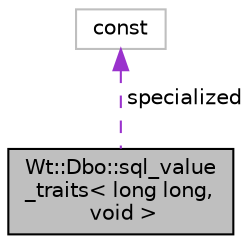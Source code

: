 digraph "Wt::Dbo::sql_value_traits&lt; long long, void &gt;"
{
 // LATEX_PDF_SIZE
  edge [fontname="Helvetica",fontsize="10",labelfontname="Helvetica",labelfontsize="10"];
  node [fontname="Helvetica",fontsize="10",shape=record];
  Node1 [label="Wt::Dbo::sql_value\l_traits\< long long,\l void \>",height=0.2,width=0.4,color="black", fillcolor="grey75", style="filled", fontcolor="black",tooltip=" "];
  Node2 -> Node1 [dir="back",color="darkorchid3",fontsize="10",style="dashed",label=" specialized" ];
  Node2 [label="const",height=0.2,width=0.4,color="grey75", fillcolor="white", style="filled",tooltip=" "];
}
